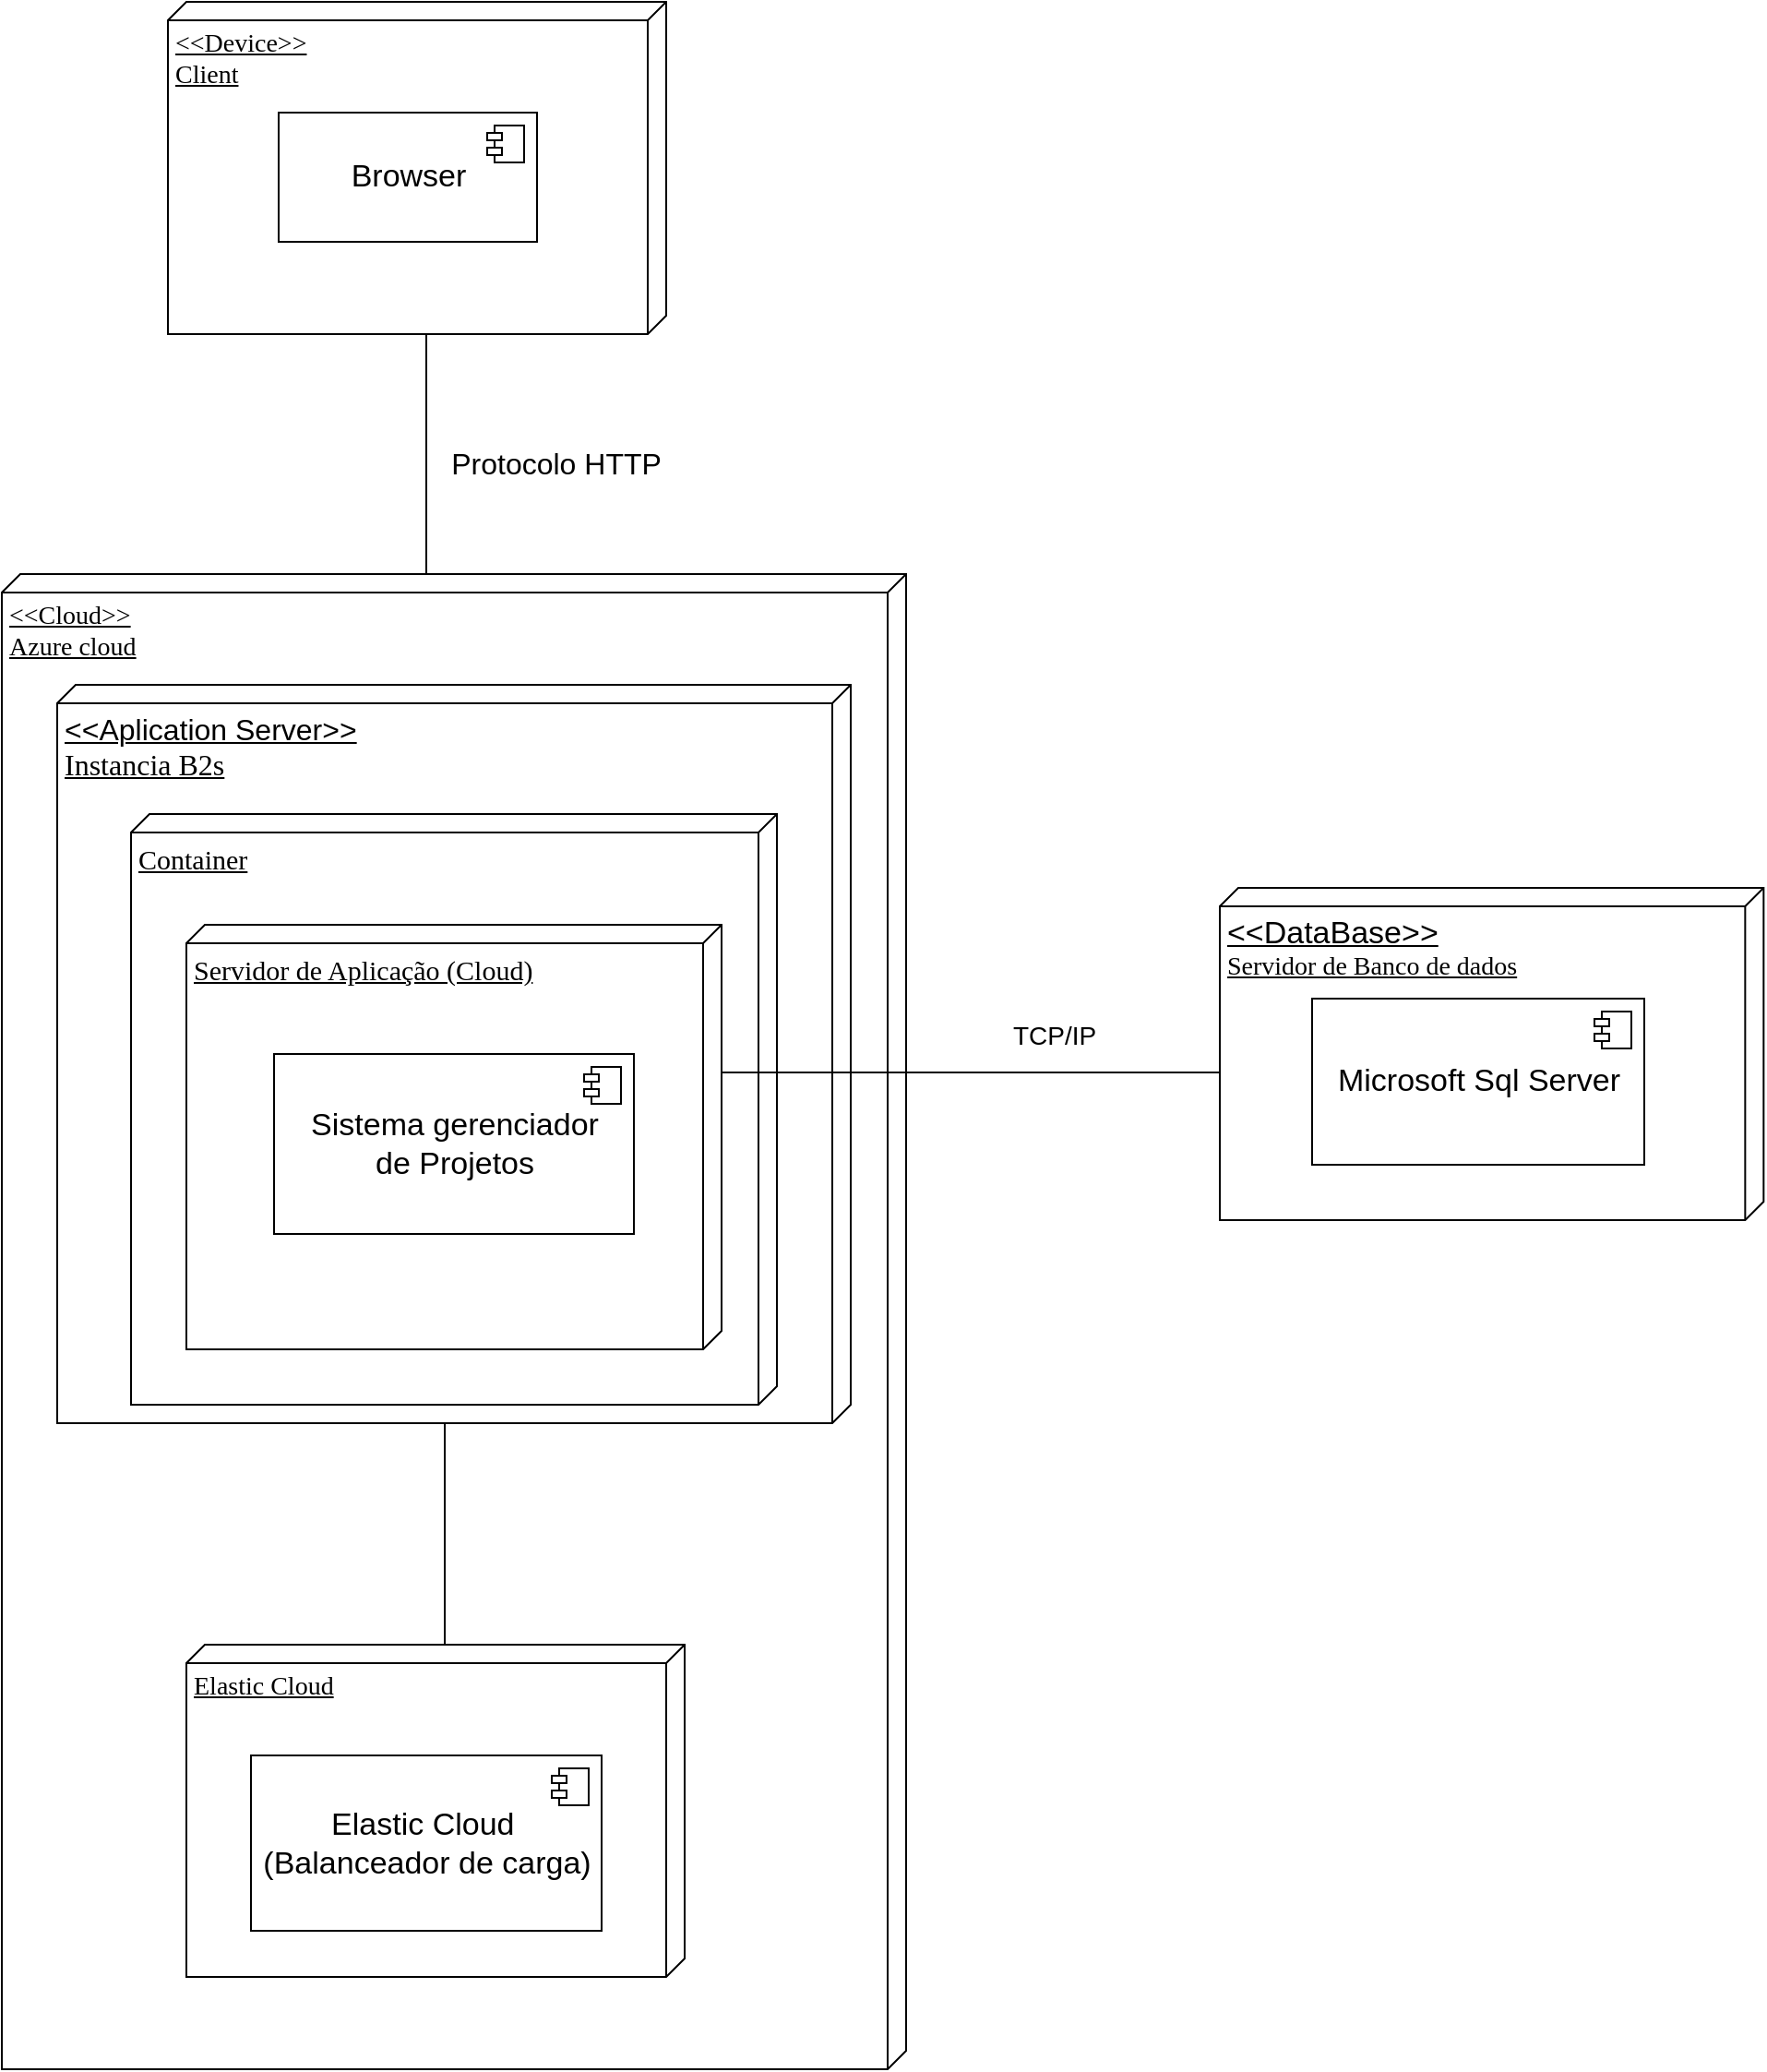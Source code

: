 <mxfile version="16.4.6" type="device"><diagram name="Page-1" id="5f0bae14-7c28-e335-631c-24af17079c00"><mxGraphModel dx="1291" dy="1219" grid="1" gridSize="10" guides="1" tooltips="1" connect="1" arrows="1" fold="1" page="1" pageScale="1" pageWidth="1100" pageHeight="850" background="none" math="0" shadow="0"><root><mxCell id="0"/><mxCell id="1" parent="0"/><mxCell id="XmkzL_aGFLECgTeSs3wk-11" style="edgeStyle=orthogonalEdgeStyle;rounded=0;orthogonalLoop=1;jettySize=auto;html=1;exitX=0;exitY=0;exitDx=85;exitDy=0;exitPerimeter=0;entryX=0.406;entryY=1.001;entryDx=0;entryDy=0;entryPerimeter=0;fontSize=14;endArrow=none;endFill=0;" edge="1" parent="1" source="39150e848f15840c-1" target="39150e848f15840c-2"><mxGeometry relative="1" as="geometry"><Array as="points"><mxPoint x="430" y="189"/><mxPoint x="300" y="189"/><mxPoint x="300" y="673"/></Array></mxGeometry></mxCell><mxCell id="39150e848f15840c-1" value="&lt;font style=&quot;font-size: 14px&quot;&gt;&amp;lt;&amp;lt;Device&amp;gt;&amp;gt;&lt;br&gt;Client&lt;/font&gt;" style="verticalAlign=top;align=left;spacingTop=8;spacingLeft=2;spacingRight=12;shape=cube;size=10;direction=south;fontStyle=4;html=1;rounded=0;shadow=0;comic=0;labelBackgroundColor=none;strokeWidth=1;fontFamily=Verdana;fontSize=12" parent="1" vertex="1"><mxGeometry x="160" y="110" width="270" height="180" as="geometry"/></mxCell><mxCell id="39150e848f15840c-3" value="&lt;font style=&quot;font-size: 14px&quot;&gt;&amp;lt;&amp;lt;Cloud&amp;gt;&amp;gt;&lt;br&gt;Azure cloud&lt;/font&gt;" style="verticalAlign=top;align=left;spacingTop=8;spacingLeft=2;spacingRight=12;shape=cube;size=10;direction=south;fontStyle=4;html=1;rounded=0;shadow=0;comic=0;labelBackgroundColor=none;strokeWidth=1;fontFamily=Verdana;fontSize=12" parent="1" vertex="1"><mxGeometry x="70" y="420" width="490" height="810" as="geometry"/></mxCell><mxCell id="XmkzL_aGFLECgTeSs3wk-1" value="&lt;font style=&quot;font-size: 17px&quot;&gt;Browser&lt;/font&gt;" style="html=1;dropTarget=0;" vertex="1" parent="1"><mxGeometry x="220" y="170" width="140" height="70" as="geometry"/></mxCell><mxCell id="XmkzL_aGFLECgTeSs3wk-2" value="" style="shape=module;jettyWidth=8;jettyHeight=4;" vertex="1" parent="XmkzL_aGFLECgTeSs3wk-1"><mxGeometry x="1" width="20" height="20" relative="1" as="geometry"><mxPoint x="-27" y="7" as="offset"/></mxGeometry></mxCell><mxCell id="XmkzL_aGFLECgTeSs3wk-4" value="&lt;font style=&quot;font-size: 14px&quot;&gt;&lt;span style=&quot;font-family: &amp;#34;helvetica&amp;#34; ; font-size: 17px ; text-align: center&quot;&gt;&amp;lt;&amp;lt;DataBase&amp;gt;&amp;gt;&lt;/span&gt;&lt;br&gt;Servidor de Banco de dados&lt;/font&gt;" style="verticalAlign=top;align=left;spacingTop=8;spacingLeft=2;spacingRight=12;shape=cube;size=10;direction=south;fontStyle=4;html=1;rounded=0;shadow=0;comic=0;labelBackgroundColor=none;strokeWidth=1;fontFamily=Verdana;fontSize=12" vertex="1" parent="1"><mxGeometry x="730" y="590" width="294.67" height="180" as="geometry"/></mxCell><mxCell id="XmkzL_aGFLECgTeSs3wk-5" value="&lt;font style=&quot;font-size: 17px&quot;&gt;Microsoft Sql Server&lt;/font&gt;" style="html=1;dropTarget=0;" vertex="1" parent="1"><mxGeometry x="780" y="650" width="180" height="90" as="geometry"/></mxCell><mxCell id="XmkzL_aGFLECgTeSs3wk-6" value="" style="shape=module;jettyWidth=8;jettyHeight=4;" vertex="1" parent="XmkzL_aGFLECgTeSs3wk-5"><mxGeometry x="1" width="20" height="20" relative="1" as="geometry"><mxPoint x="-27" y="7" as="offset"/></mxGeometry></mxCell><mxCell id="XmkzL_aGFLECgTeSs3wk-12" value="Protocolo HTTP" style="text;html=1;align=center;verticalAlign=middle;resizable=0;points=[];autosize=1;strokeColor=none;fillColor=none;fontSize=16;" vertex="1" parent="1"><mxGeometry x="305" y="350" width="130" height="20" as="geometry"/></mxCell><mxCell id="XmkzL_aGFLECgTeSs3wk-16" value="TCP/IP" style="text;html=1;align=center;verticalAlign=middle;resizable=0;points=[];autosize=1;strokeColor=none;fillColor=none;fontSize=14;" vertex="1" parent="1"><mxGeometry x="610" y="660" width="60" height="20" as="geometry"/></mxCell><mxCell id="XmkzL_aGFLECgTeSs3wk-21" value="&lt;font style=&quot;font-size: 16px&quot;&gt;&lt;span style=&quot;font-family: &amp;#34;helvetica&amp;#34; ; text-align: center&quot;&gt;&amp;lt;&amp;lt;Aplication Server&amp;gt;&amp;gt;&lt;/span&gt;&lt;br&gt;&lt;font style=&quot;font-size: 16px&quot;&gt;Instancia B2s&lt;/font&gt;&lt;/font&gt;" style="verticalAlign=top;align=left;spacingTop=8;spacingLeft=2;spacingRight=12;shape=cube;size=10;direction=south;fontStyle=4;html=1;rounded=0;shadow=0;comic=0;labelBackgroundColor=none;strokeWidth=1;fontFamily=Verdana;fontSize=12" vertex="1" parent="1"><mxGeometry x="100" y="480" width="430" height="400" as="geometry"/></mxCell><mxCell id="XmkzL_aGFLECgTeSs3wk-19" value="&lt;font style=&quot;font-size: 15px&quot;&gt;Container&lt;/font&gt;" style="verticalAlign=top;align=left;spacingTop=8;spacingLeft=2;spacingRight=12;shape=cube;size=10;direction=south;fontStyle=4;html=1;rounded=0;shadow=0;comic=0;labelBackgroundColor=none;strokeWidth=1;fontFamily=Verdana;fontSize=17;" vertex="1" parent="1"><mxGeometry x="140" y="550" width="350" height="320" as="geometry"/></mxCell><mxCell id="39150e848f15840c-2" value="&lt;font style=&quot;font-size: 15px&quot;&gt;Servidor de Aplicação (Cloud)&lt;/font&gt;" style="verticalAlign=top;align=left;spacingTop=8;spacingLeft=2;spacingRight=12;shape=cube;size=10;direction=south;fontStyle=4;html=1;rounded=0;shadow=0;comic=0;labelBackgroundColor=none;strokeWidth=1;fontFamily=Verdana;fontSize=17;" parent="1" vertex="1"><mxGeometry x="170" y="610" width="290" height="230" as="geometry"/></mxCell><mxCell id="XmkzL_aGFLECgTeSs3wk-7" value="&lt;font style=&quot;font-size: 17px&quot;&gt;Sistema gerenciador &lt;br&gt;de Projetos&lt;/font&gt;" style="html=1;dropTarget=0;" vertex="1" parent="1"><mxGeometry x="217.5" y="680" width="195" height="97.5" as="geometry"/></mxCell><mxCell id="XmkzL_aGFLECgTeSs3wk-8" value="" style="shape=module;jettyWidth=8;jettyHeight=4;" vertex="1" parent="XmkzL_aGFLECgTeSs3wk-7"><mxGeometry x="1" width="20" height="20" relative="1" as="geometry"><mxPoint x="-27" y="7" as="offset"/></mxGeometry></mxCell><mxCell id="XmkzL_aGFLECgTeSs3wk-28" style="edgeStyle=orthogonalEdgeStyle;rounded=0;orthogonalLoop=1;jettySize=auto;html=1;exitX=0;exitY=0;exitDx=0;exitDy=130;exitPerimeter=0;entryX=0;entryY=0;entryDx=400;entryDy=220;entryPerimeter=0;fontSize=14;endArrow=none;endFill=0;" edge="1" parent="1" source="XmkzL_aGFLECgTeSs3wk-24" target="XmkzL_aGFLECgTeSs3wk-21"><mxGeometry relative="1" as="geometry"/></mxCell><mxCell id="XmkzL_aGFLECgTeSs3wk-24" value="&lt;span style=&quot;font-size: 14px&quot;&gt;Elastic Cloud&lt;/span&gt;" style="verticalAlign=top;align=left;spacingTop=8;spacingLeft=2;spacingRight=12;shape=cube;size=10;direction=south;fontStyle=4;html=1;rounded=0;shadow=0;comic=0;labelBackgroundColor=none;strokeWidth=1;fontFamily=Verdana;fontSize=12" vertex="1" parent="1"><mxGeometry x="170" y="1000" width="270" height="180" as="geometry"/></mxCell><mxCell id="XmkzL_aGFLECgTeSs3wk-25" value="&lt;font style=&quot;font-size: 17px&quot;&gt;Elastic Cloud&amp;nbsp;&lt;br&gt;(Balanceador de carga)&lt;br&gt;&lt;/font&gt;" style="html=1;dropTarget=0;" vertex="1" parent="1"><mxGeometry x="205" y="1060" width="190" height="95" as="geometry"/></mxCell><mxCell id="XmkzL_aGFLECgTeSs3wk-26" value="" style="shape=module;jettyWidth=8;jettyHeight=4;" vertex="1" parent="XmkzL_aGFLECgTeSs3wk-25"><mxGeometry x="1" width="20" height="20" relative="1" as="geometry"><mxPoint x="-27" y="7" as="offset"/></mxGeometry></mxCell><mxCell id="XmkzL_aGFLECgTeSs3wk-31" style="edgeStyle=orthogonalEdgeStyle;rounded=0;orthogonalLoop=1;jettySize=auto;html=1;exitX=0;exitY=0;exitDx=95;exitDy=294.67;exitPerimeter=0;entryX=0;entryY=0;entryDx=110;entryDy=0;entryPerimeter=0;fontSize=16;endArrow=none;endFill=0;" edge="1" parent="1" source="XmkzL_aGFLECgTeSs3wk-4" target="39150e848f15840c-2"><mxGeometry relative="1" as="geometry"><Array as="points"><mxPoint x="730" y="690"/></Array></mxGeometry></mxCell></root></mxGraphModel></diagram></mxfile>